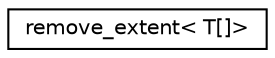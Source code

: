 digraph "Graphical Class Hierarchy"
{
  edge [fontname="Helvetica",fontsize="10",labelfontname="Helvetica",labelfontsize="10"];
  node [fontname="Helvetica",fontsize="10",shape=record];
  rankdir="LR";
  Node1 [label="remove_extent\< T[]\>",height=0.2,width=0.4,color="black", fillcolor="white", style="filled",URL="$structremove__extent_3_01T[]_4.html"];
}
